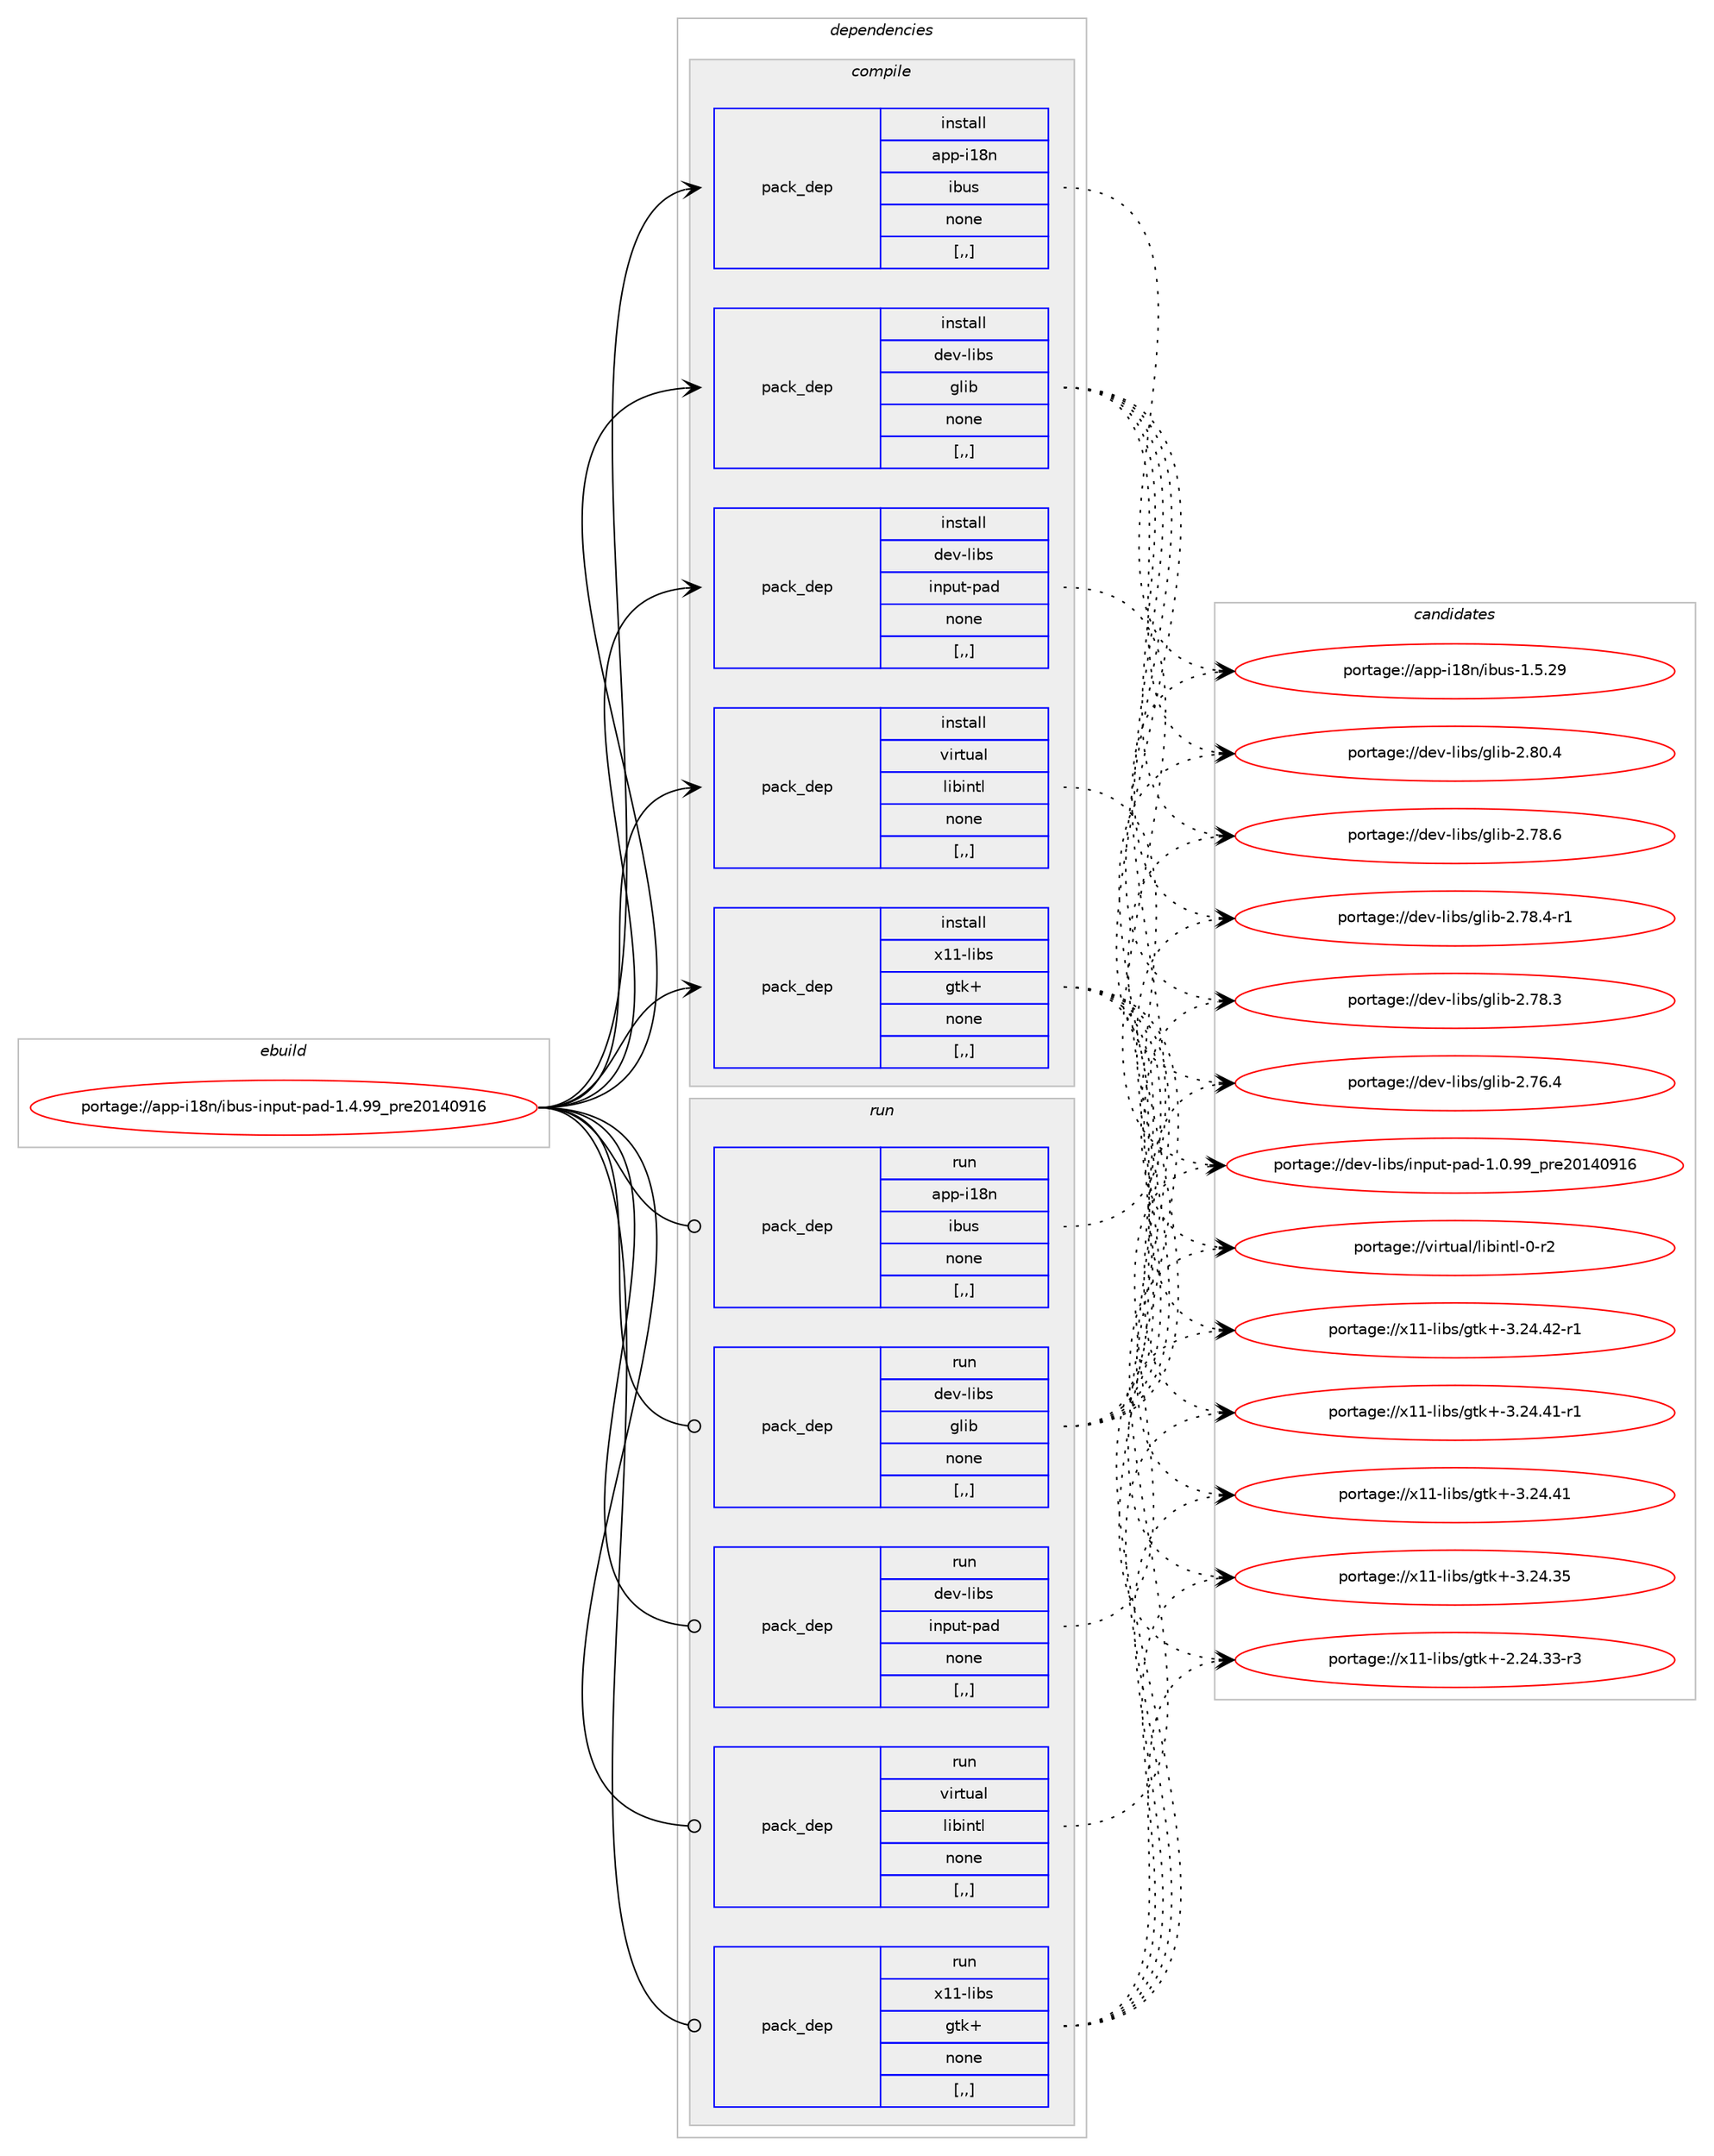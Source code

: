 digraph prolog {

# *************
# Graph options
# *************

newrank=true;
concentrate=true;
compound=true;
graph [rankdir=LR,fontname=Helvetica,fontsize=10,ranksep=1.5];#, ranksep=2.5, nodesep=0.2];
edge  [arrowhead=vee];
node  [fontname=Helvetica,fontsize=10];

# **********
# The ebuild
# **********

subgraph cluster_leftcol {
color=gray;
label=<<i>ebuild</i>>;
id [label="portage://app-i18n/ibus-input-pad-1.4.99_pre20140916", color=red, width=4, href="../app-i18n/ibus-input-pad-1.4.99_pre20140916.svg"];
}

# ****************
# The dependencies
# ****************

subgraph cluster_midcol {
color=gray;
label=<<i>dependencies</i>>;
subgraph cluster_compile {
fillcolor="#eeeeee";
style=filled;
label=<<i>compile</i>>;
subgraph pack386495 {
dependency531383 [label=<<TABLE BORDER="0" CELLBORDER="1" CELLSPACING="0" CELLPADDING="4" WIDTH="220"><TR><TD ROWSPAN="6" CELLPADDING="30">pack_dep</TD></TR><TR><TD WIDTH="110">install</TD></TR><TR><TD>app-i18n</TD></TR><TR><TD>ibus</TD></TR><TR><TD>none</TD></TR><TR><TD>[,,]</TD></TR></TABLE>>, shape=none, color=blue];
}
id:e -> dependency531383:w [weight=20,style="solid",arrowhead="vee"];
subgraph pack386496 {
dependency531384 [label=<<TABLE BORDER="0" CELLBORDER="1" CELLSPACING="0" CELLPADDING="4" WIDTH="220"><TR><TD ROWSPAN="6" CELLPADDING="30">pack_dep</TD></TR><TR><TD WIDTH="110">install</TD></TR><TR><TD>dev-libs</TD></TR><TR><TD>glib</TD></TR><TR><TD>none</TD></TR><TR><TD>[,,]</TD></TR></TABLE>>, shape=none, color=blue];
}
id:e -> dependency531384:w [weight=20,style="solid",arrowhead="vee"];
subgraph pack386497 {
dependency531385 [label=<<TABLE BORDER="0" CELLBORDER="1" CELLSPACING="0" CELLPADDING="4" WIDTH="220"><TR><TD ROWSPAN="6" CELLPADDING="30">pack_dep</TD></TR><TR><TD WIDTH="110">install</TD></TR><TR><TD>dev-libs</TD></TR><TR><TD>input-pad</TD></TR><TR><TD>none</TD></TR><TR><TD>[,,]</TD></TR></TABLE>>, shape=none, color=blue];
}
id:e -> dependency531385:w [weight=20,style="solid",arrowhead="vee"];
subgraph pack386498 {
dependency531386 [label=<<TABLE BORDER="0" CELLBORDER="1" CELLSPACING="0" CELLPADDING="4" WIDTH="220"><TR><TD ROWSPAN="6" CELLPADDING="30">pack_dep</TD></TR><TR><TD WIDTH="110">install</TD></TR><TR><TD>virtual</TD></TR><TR><TD>libintl</TD></TR><TR><TD>none</TD></TR><TR><TD>[,,]</TD></TR></TABLE>>, shape=none, color=blue];
}
id:e -> dependency531386:w [weight=20,style="solid",arrowhead="vee"];
subgraph pack386499 {
dependency531387 [label=<<TABLE BORDER="0" CELLBORDER="1" CELLSPACING="0" CELLPADDING="4" WIDTH="220"><TR><TD ROWSPAN="6" CELLPADDING="30">pack_dep</TD></TR><TR><TD WIDTH="110">install</TD></TR><TR><TD>x11-libs</TD></TR><TR><TD>gtk+</TD></TR><TR><TD>none</TD></TR><TR><TD>[,,]</TD></TR></TABLE>>, shape=none, color=blue];
}
id:e -> dependency531387:w [weight=20,style="solid",arrowhead="vee"];
}
subgraph cluster_compileandrun {
fillcolor="#eeeeee";
style=filled;
label=<<i>compile and run</i>>;
}
subgraph cluster_run {
fillcolor="#eeeeee";
style=filled;
label=<<i>run</i>>;
subgraph pack386500 {
dependency531388 [label=<<TABLE BORDER="0" CELLBORDER="1" CELLSPACING="0" CELLPADDING="4" WIDTH="220"><TR><TD ROWSPAN="6" CELLPADDING="30">pack_dep</TD></TR><TR><TD WIDTH="110">run</TD></TR><TR><TD>app-i18n</TD></TR><TR><TD>ibus</TD></TR><TR><TD>none</TD></TR><TR><TD>[,,]</TD></TR></TABLE>>, shape=none, color=blue];
}
id:e -> dependency531388:w [weight=20,style="solid",arrowhead="odot"];
subgraph pack386501 {
dependency531389 [label=<<TABLE BORDER="0" CELLBORDER="1" CELLSPACING="0" CELLPADDING="4" WIDTH="220"><TR><TD ROWSPAN="6" CELLPADDING="30">pack_dep</TD></TR><TR><TD WIDTH="110">run</TD></TR><TR><TD>dev-libs</TD></TR><TR><TD>glib</TD></TR><TR><TD>none</TD></TR><TR><TD>[,,]</TD></TR></TABLE>>, shape=none, color=blue];
}
id:e -> dependency531389:w [weight=20,style="solid",arrowhead="odot"];
subgraph pack386502 {
dependency531390 [label=<<TABLE BORDER="0" CELLBORDER="1" CELLSPACING="0" CELLPADDING="4" WIDTH="220"><TR><TD ROWSPAN="6" CELLPADDING="30">pack_dep</TD></TR><TR><TD WIDTH="110">run</TD></TR><TR><TD>dev-libs</TD></TR><TR><TD>input-pad</TD></TR><TR><TD>none</TD></TR><TR><TD>[,,]</TD></TR></TABLE>>, shape=none, color=blue];
}
id:e -> dependency531390:w [weight=20,style="solid",arrowhead="odot"];
subgraph pack386503 {
dependency531391 [label=<<TABLE BORDER="0" CELLBORDER="1" CELLSPACING="0" CELLPADDING="4" WIDTH="220"><TR><TD ROWSPAN="6" CELLPADDING="30">pack_dep</TD></TR><TR><TD WIDTH="110">run</TD></TR><TR><TD>virtual</TD></TR><TR><TD>libintl</TD></TR><TR><TD>none</TD></TR><TR><TD>[,,]</TD></TR></TABLE>>, shape=none, color=blue];
}
id:e -> dependency531391:w [weight=20,style="solid",arrowhead="odot"];
subgraph pack386504 {
dependency531392 [label=<<TABLE BORDER="0" CELLBORDER="1" CELLSPACING="0" CELLPADDING="4" WIDTH="220"><TR><TD ROWSPAN="6" CELLPADDING="30">pack_dep</TD></TR><TR><TD WIDTH="110">run</TD></TR><TR><TD>x11-libs</TD></TR><TR><TD>gtk+</TD></TR><TR><TD>none</TD></TR><TR><TD>[,,]</TD></TR></TABLE>>, shape=none, color=blue];
}
id:e -> dependency531392:w [weight=20,style="solid",arrowhead="odot"];
}
}

# **************
# The candidates
# **************

subgraph cluster_choices {
rank=same;
color=gray;
label=<<i>candidates</i>>;

subgraph choice386495 {
color=black;
nodesep=1;
choice97112112451054956110471059811711545494653465057 [label="portage://app-i18n/ibus-1.5.29", color=red, width=4,href="../app-i18n/ibus-1.5.29.svg"];
dependency531383:e -> choice97112112451054956110471059811711545494653465057:w [style=dotted,weight="100"];
}
subgraph choice386496 {
color=black;
nodesep=1;
choice1001011184510810598115471031081059845504656484652 [label="portage://dev-libs/glib-2.80.4", color=red, width=4,href="../dev-libs/glib-2.80.4.svg"];
choice1001011184510810598115471031081059845504655564654 [label="portage://dev-libs/glib-2.78.6", color=red, width=4,href="../dev-libs/glib-2.78.6.svg"];
choice10010111845108105981154710310810598455046555646524511449 [label="portage://dev-libs/glib-2.78.4-r1", color=red, width=4,href="../dev-libs/glib-2.78.4-r1.svg"];
choice1001011184510810598115471031081059845504655564651 [label="portage://dev-libs/glib-2.78.3", color=red, width=4,href="../dev-libs/glib-2.78.3.svg"];
choice1001011184510810598115471031081059845504655544652 [label="portage://dev-libs/glib-2.76.4", color=red, width=4,href="../dev-libs/glib-2.76.4.svg"];
dependency531384:e -> choice1001011184510810598115471031081059845504656484652:w [style=dotted,weight="100"];
dependency531384:e -> choice1001011184510810598115471031081059845504655564654:w [style=dotted,weight="100"];
dependency531384:e -> choice10010111845108105981154710310810598455046555646524511449:w [style=dotted,weight="100"];
dependency531384:e -> choice1001011184510810598115471031081059845504655564651:w [style=dotted,weight="100"];
dependency531384:e -> choice1001011184510810598115471031081059845504655544652:w [style=dotted,weight="100"];
}
subgraph choice386497 {
color=black;
nodesep=1;
choice100101118451081059811547105110112117116451129710045494648465757951121141015048495248574954 [label="portage://dev-libs/input-pad-1.0.99_pre20140916", color=red, width=4,href="../dev-libs/input-pad-1.0.99_pre20140916.svg"];
dependency531385:e -> choice100101118451081059811547105110112117116451129710045494648465757951121141015048495248574954:w [style=dotted,weight="100"];
}
subgraph choice386498 {
color=black;
nodesep=1;
choice11810511411611797108471081059810511011610845484511450 [label="portage://virtual/libintl-0-r2", color=red, width=4,href="../virtual/libintl-0-r2.svg"];
dependency531386:e -> choice11810511411611797108471081059810511011610845484511450:w [style=dotted,weight="100"];
}
subgraph choice386499 {
color=black;
nodesep=1;
choice12049494510810598115471031161074345514650524652504511449 [label="portage://x11-libs/gtk+-3.24.42-r1", color=red, width=4,href="../x11-libs/gtk+-3.24.42-r1.svg"];
choice12049494510810598115471031161074345514650524652494511449 [label="portage://x11-libs/gtk+-3.24.41-r1", color=red, width=4,href="../x11-libs/gtk+-3.24.41-r1.svg"];
choice1204949451081059811547103116107434551465052465249 [label="portage://x11-libs/gtk+-3.24.41", color=red, width=4,href="../x11-libs/gtk+-3.24.41.svg"];
choice1204949451081059811547103116107434551465052465153 [label="portage://x11-libs/gtk+-3.24.35", color=red, width=4,href="../x11-libs/gtk+-3.24.35.svg"];
choice12049494510810598115471031161074345504650524651514511451 [label="portage://x11-libs/gtk+-2.24.33-r3", color=red, width=4,href="../x11-libs/gtk+-2.24.33-r3.svg"];
dependency531387:e -> choice12049494510810598115471031161074345514650524652504511449:w [style=dotted,weight="100"];
dependency531387:e -> choice12049494510810598115471031161074345514650524652494511449:w [style=dotted,weight="100"];
dependency531387:e -> choice1204949451081059811547103116107434551465052465249:w [style=dotted,weight="100"];
dependency531387:e -> choice1204949451081059811547103116107434551465052465153:w [style=dotted,weight="100"];
dependency531387:e -> choice12049494510810598115471031161074345504650524651514511451:w [style=dotted,weight="100"];
}
subgraph choice386500 {
color=black;
nodesep=1;
choice97112112451054956110471059811711545494653465057 [label="portage://app-i18n/ibus-1.5.29", color=red, width=4,href="../app-i18n/ibus-1.5.29.svg"];
dependency531388:e -> choice97112112451054956110471059811711545494653465057:w [style=dotted,weight="100"];
}
subgraph choice386501 {
color=black;
nodesep=1;
choice1001011184510810598115471031081059845504656484652 [label="portage://dev-libs/glib-2.80.4", color=red, width=4,href="../dev-libs/glib-2.80.4.svg"];
choice1001011184510810598115471031081059845504655564654 [label="portage://dev-libs/glib-2.78.6", color=red, width=4,href="../dev-libs/glib-2.78.6.svg"];
choice10010111845108105981154710310810598455046555646524511449 [label="portage://dev-libs/glib-2.78.4-r1", color=red, width=4,href="../dev-libs/glib-2.78.4-r1.svg"];
choice1001011184510810598115471031081059845504655564651 [label="portage://dev-libs/glib-2.78.3", color=red, width=4,href="../dev-libs/glib-2.78.3.svg"];
choice1001011184510810598115471031081059845504655544652 [label="portage://dev-libs/glib-2.76.4", color=red, width=4,href="../dev-libs/glib-2.76.4.svg"];
dependency531389:e -> choice1001011184510810598115471031081059845504656484652:w [style=dotted,weight="100"];
dependency531389:e -> choice1001011184510810598115471031081059845504655564654:w [style=dotted,weight="100"];
dependency531389:e -> choice10010111845108105981154710310810598455046555646524511449:w [style=dotted,weight="100"];
dependency531389:e -> choice1001011184510810598115471031081059845504655564651:w [style=dotted,weight="100"];
dependency531389:e -> choice1001011184510810598115471031081059845504655544652:w [style=dotted,weight="100"];
}
subgraph choice386502 {
color=black;
nodesep=1;
choice100101118451081059811547105110112117116451129710045494648465757951121141015048495248574954 [label="portage://dev-libs/input-pad-1.0.99_pre20140916", color=red, width=4,href="../dev-libs/input-pad-1.0.99_pre20140916.svg"];
dependency531390:e -> choice100101118451081059811547105110112117116451129710045494648465757951121141015048495248574954:w [style=dotted,weight="100"];
}
subgraph choice386503 {
color=black;
nodesep=1;
choice11810511411611797108471081059810511011610845484511450 [label="portage://virtual/libintl-0-r2", color=red, width=4,href="../virtual/libintl-0-r2.svg"];
dependency531391:e -> choice11810511411611797108471081059810511011610845484511450:w [style=dotted,weight="100"];
}
subgraph choice386504 {
color=black;
nodesep=1;
choice12049494510810598115471031161074345514650524652504511449 [label="portage://x11-libs/gtk+-3.24.42-r1", color=red, width=4,href="../x11-libs/gtk+-3.24.42-r1.svg"];
choice12049494510810598115471031161074345514650524652494511449 [label="portage://x11-libs/gtk+-3.24.41-r1", color=red, width=4,href="../x11-libs/gtk+-3.24.41-r1.svg"];
choice1204949451081059811547103116107434551465052465249 [label="portage://x11-libs/gtk+-3.24.41", color=red, width=4,href="../x11-libs/gtk+-3.24.41.svg"];
choice1204949451081059811547103116107434551465052465153 [label="portage://x11-libs/gtk+-3.24.35", color=red, width=4,href="../x11-libs/gtk+-3.24.35.svg"];
choice12049494510810598115471031161074345504650524651514511451 [label="portage://x11-libs/gtk+-2.24.33-r3", color=red, width=4,href="../x11-libs/gtk+-2.24.33-r3.svg"];
dependency531392:e -> choice12049494510810598115471031161074345514650524652504511449:w [style=dotted,weight="100"];
dependency531392:e -> choice12049494510810598115471031161074345514650524652494511449:w [style=dotted,weight="100"];
dependency531392:e -> choice1204949451081059811547103116107434551465052465249:w [style=dotted,weight="100"];
dependency531392:e -> choice1204949451081059811547103116107434551465052465153:w [style=dotted,weight="100"];
dependency531392:e -> choice12049494510810598115471031161074345504650524651514511451:w [style=dotted,weight="100"];
}
}

}
